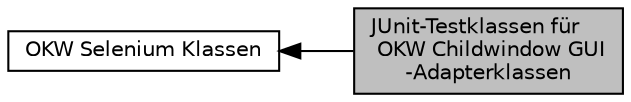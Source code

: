 digraph "JUnit-Testklassen für OKW Childwindow GUI-Adapterklassen"
{
  edge [fontname="Helvetica",fontsize="10",labelfontname="Helvetica",labelfontsize="10"];
  node [fontname="Helvetica",fontsize="10",shape=box];
  rankdir=LR;
  Node1 [label="JUnit-Testklassen für\l OKW Childwindow GUI\l-Adapterklassen",height=0.2,width=0.4,color="black", fillcolor="grey75", style="filled", fontcolor="black",tooltip=" "];
  Node2 [label="OKW Selenium Klassen",height=0.2,width=0.4,color="black", fillcolor="white", style="filled",URL="$group__group_selenium_classes.html",tooltip=" "];
  Node2->Node1 [shape=plaintext, dir="back", style="solid"];
}

